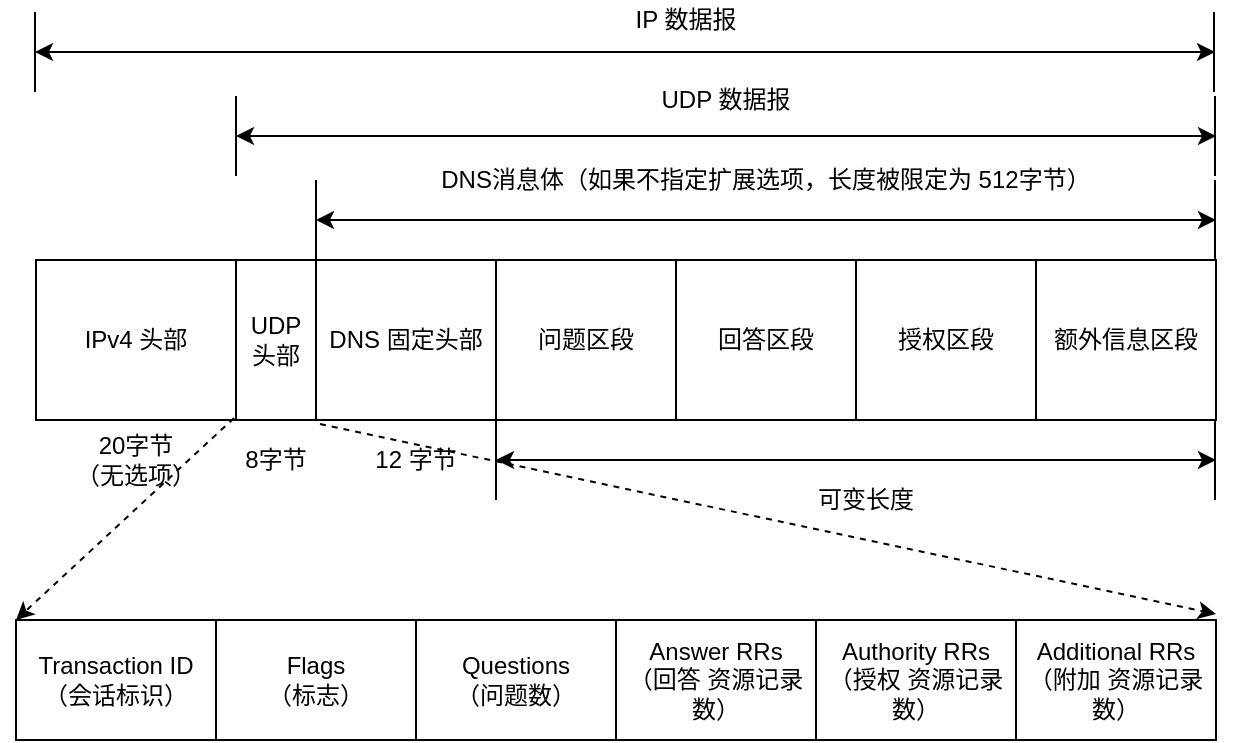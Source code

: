 <mxfile version="12.2.9" type="github" pages="1">
  <diagram id="WlpwBIbsUezFIb3I0WMP" name="Page-1">
    <mxGraphModel dx="1102" dy="533" grid="1" gridSize="10" guides="1" tooltips="1" connect="1" arrows="1" fold="1" page="1" pageScale="1" pageWidth="827" pageHeight="1169" math="0" shadow="0">
      <root>
        <mxCell id="0"/>
        <mxCell id="1" parent="0"/>
        <mxCell id="q1HZqBqBd3Bs0f9Zx4c5-1" value="IPv4 头部" style="rounded=0;whiteSpace=wrap;html=1;" vertex="1" parent="1">
          <mxGeometry x="70" y="160" width="100" height="80" as="geometry"/>
        </mxCell>
        <mxCell id="q1HZqBqBd3Bs0f9Zx4c5-2" value="UDP 头部" style="rounded=0;whiteSpace=wrap;html=1;" vertex="1" parent="1">
          <mxGeometry x="170" y="160" width="40" height="80" as="geometry"/>
        </mxCell>
        <mxCell id="q1HZqBqBd3Bs0f9Zx4c5-3" value="DNS 固定头部" style="rounded=0;whiteSpace=wrap;html=1;" vertex="1" parent="1">
          <mxGeometry x="210" y="160" width="90" height="80" as="geometry"/>
        </mxCell>
        <mxCell id="q1HZqBqBd3Bs0f9Zx4c5-4" value="20字节&lt;br&gt;（无选项）" style="text;html=1;strokeColor=none;fillColor=none;align=center;verticalAlign=middle;whiteSpace=wrap;rounded=0;" vertex="1" parent="1">
          <mxGeometry x="70" y="250" width="100" height="20" as="geometry"/>
        </mxCell>
        <mxCell id="q1HZqBqBd3Bs0f9Zx4c5-5" value="8字节" style="text;html=1;strokeColor=none;fillColor=none;align=center;verticalAlign=middle;whiteSpace=wrap;rounded=0;" vertex="1" parent="1">
          <mxGeometry x="140" y="250" width="100" height="20" as="geometry"/>
        </mxCell>
        <mxCell id="q1HZqBqBd3Bs0f9Zx4c5-6" value="12 字节" style="text;html=1;strokeColor=none;fillColor=none;align=center;verticalAlign=middle;whiteSpace=wrap;rounded=0;" vertex="1" parent="1">
          <mxGeometry x="210" y="250" width="100" height="20" as="geometry"/>
        </mxCell>
        <mxCell id="q1HZqBqBd3Bs0f9Zx4c5-7" value="问题区段" style="rounded=0;whiteSpace=wrap;html=1;" vertex="1" parent="1">
          <mxGeometry x="300" y="160" width="90" height="80" as="geometry"/>
        </mxCell>
        <mxCell id="q1HZqBqBd3Bs0f9Zx4c5-8" value="回答区段" style="rounded=0;whiteSpace=wrap;html=1;" vertex="1" parent="1">
          <mxGeometry x="390" y="160" width="90" height="80" as="geometry"/>
        </mxCell>
        <mxCell id="q1HZqBqBd3Bs0f9Zx4c5-9" value="授权区段" style="rounded=0;whiteSpace=wrap;html=1;" vertex="1" parent="1">
          <mxGeometry x="480" y="160" width="90" height="80" as="geometry"/>
        </mxCell>
        <mxCell id="q1HZqBqBd3Bs0f9Zx4c5-10" value="额外信息区段" style="rounded=0;whiteSpace=wrap;html=1;" vertex="1" parent="1">
          <mxGeometry x="570" y="160" width="90" height="80" as="geometry"/>
        </mxCell>
        <mxCell id="q1HZqBqBd3Bs0f9Zx4c5-11" value="" style="endArrow=none;html=1;" edge="1" parent="1">
          <mxGeometry width="50" height="50" relative="1" as="geometry">
            <mxPoint x="300" y="280" as="sourcePoint"/>
            <mxPoint x="300" y="240" as="targetPoint"/>
          </mxGeometry>
        </mxCell>
        <mxCell id="q1HZqBqBd3Bs0f9Zx4c5-12" value="" style="endArrow=classic;startArrow=classic;html=1;" edge="1" parent="1">
          <mxGeometry width="50" height="50" relative="1" as="geometry">
            <mxPoint x="300" y="260" as="sourcePoint"/>
            <mxPoint x="660" y="260" as="targetPoint"/>
          </mxGeometry>
        </mxCell>
        <mxCell id="q1HZqBqBd3Bs0f9Zx4c5-13" value="" style="endArrow=none;html=1;" edge="1" parent="1">
          <mxGeometry width="50" height="50" relative="1" as="geometry">
            <mxPoint x="659.5" y="280" as="sourcePoint"/>
            <mxPoint x="659.5" y="240" as="targetPoint"/>
          </mxGeometry>
        </mxCell>
        <mxCell id="q1HZqBqBd3Bs0f9Zx4c5-15" value="可变长度" style="text;html=1;strokeColor=none;fillColor=none;align=center;verticalAlign=middle;whiteSpace=wrap;rounded=0;" vertex="1" parent="1">
          <mxGeometry x="460" y="270" width="50" height="20" as="geometry"/>
        </mxCell>
        <mxCell id="q1HZqBqBd3Bs0f9Zx4c5-16" value="" style="endArrow=none;html=1;" edge="1" parent="1">
          <mxGeometry width="50" height="50" relative="1" as="geometry">
            <mxPoint x="210" y="160" as="sourcePoint"/>
            <mxPoint x="210" y="120" as="targetPoint"/>
          </mxGeometry>
        </mxCell>
        <mxCell id="q1HZqBqBd3Bs0f9Zx4c5-17" value="" style="endArrow=classic;startArrow=classic;html=1;" edge="1" parent="1">
          <mxGeometry width="50" height="50" relative="1" as="geometry">
            <mxPoint x="210" y="140" as="sourcePoint"/>
            <mxPoint x="660" y="140" as="targetPoint"/>
          </mxGeometry>
        </mxCell>
        <mxCell id="q1HZqBqBd3Bs0f9Zx4c5-18" value="" style="endArrow=none;html=1;" edge="1" parent="1">
          <mxGeometry width="50" height="50" relative="1" as="geometry">
            <mxPoint x="659.5" y="160" as="sourcePoint"/>
            <mxPoint x="659.5" y="120" as="targetPoint"/>
          </mxGeometry>
        </mxCell>
        <mxCell id="q1HZqBqBd3Bs0f9Zx4c5-19" value="DNS消息体（如果不指定扩展选项，长度被限定为 512字节）" style="text;html=1;strokeColor=none;fillColor=none;align=center;verticalAlign=middle;whiteSpace=wrap;rounded=0;" vertex="1" parent="1">
          <mxGeometry x="260" y="110" width="350" height="20" as="geometry"/>
        </mxCell>
        <mxCell id="q1HZqBqBd3Bs0f9Zx4c5-20" value="" style="endArrow=none;html=1;" edge="1" parent="1">
          <mxGeometry width="50" height="50" relative="1" as="geometry">
            <mxPoint x="170" y="118" as="sourcePoint"/>
            <mxPoint x="170" y="78" as="targetPoint"/>
          </mxGeometry>
        </mxCell>
        <mxCell id="q1HZqBqBd3Bs0f9Zx4c5-21" value="" style="endArrow=classic;startArrow=classic;html=1;" edge="1" parent="1">
          <mxGeometry width="50" height="50" relative="1" as="geometry">
            <mxPoint x="170" y="98" as="sourcePoint"/>
            <mxPoint x="660" y="98" as="targetPoint"/>
          </mxGeometry>
        </mxCell>
        <mxCell id="q1HZqBqBd3Bs0f9Zx4c5-22" value="" style="endArrow=none;html=1;" edge="1" parent="1">
          <mxGeometry width="50" height="50" relative="1" as="geometry">
            <mxPoint x="659.5" y="118" as="sourcePoint"/>
            <mxPoint x="659.5" y="78" as="targetPoint"/>
          </mxGeometry>
        </mxCell>
        <mxCell id="q1HZqBqBd3Bs0f9Zx4c5-23" value="UDP 数据报" style="text;html=1;strokeColor=none;fillColor=none;align=center;verticalAlign=middle;whiteSpace=wrap;rounded=0;" vertex="1" parent="1">
          <mxGeometry x="380" y="70" width="70" height="20" as="geometry"/>
        </mxCell>
        <mxCell id="q1HZqBqBd3Bs0f9Zx4c5-24" value="" style="endArrow=none;html=1;" edge="1" parent="1">
          <mxGeometry width="50" height="50" relative="1" as="geometry">
            <mxPoint x="69.5" y="76" as="sourcePoint"/>
            <mxPoint x="69.5" y="36" as="targetPoint"/>
          </mxGeometry>
        </mxCell>
        <mxCell id="q1HZqBqBd3Bs0f9Zx4c5-25" value="" style="endArrow=classic;startArrow=classic;html=1;" edge="1" parent="1">
          <mxGeometry width="50" height="50" relative="1" as="geometry">
            <mxPoint x="69.5" y="56" as="sourcePoint"/>
            <mxPoint x="659.5" y="56" as="targetPoint"/>
          </mxGeometry>
        </mxCell>
        <mxCell id="q1HZqBqBd3Bs0f9Zx4c5-26" value="" style="endArrow=none;html=1;" edge="1" parent="1">
          <mxGeometry width="50" height="50" relative="1" as="geometry">
            <mxPoint x="659" y="76" as="sourcePoint"/>
            <mxPoint x="659" y="36" as="targetPoint"/>
          </mxGeometry>
        </mxCell>
        <mxCell id="q1HZqBqBd3Bs0f9Zx4c5-27" value="IP 数据报" style="text;html=1;strokeColor=none;fillColor=none;align=center;verticalAlign=middle;whiteSpace=wrap;rounded=0;" vertex="1" parent="1">
          <mxGeometry x="360" y="30" width="70" height="20" as="geometry"/>
        </mxCell>
        <mxCell id="q1HZqBqBd3Bs0f9Zx4c5-34" value="" style="group" vertex="1" connectable="0" parent="1">
          <mxGeometry x="60" y="340" width="600" height="60" as="geometry"/>
        </mxCell>
        <mxCell id="q1HZqBqBd3Bs0f9Zx4c5-28" value="Transaction ID&lt;br&gt;（会话标识）" style="rounded=0;whiteSpace=wrap;html=1;" vertex="1" parent="q1HZqBqBd3Bs0f9Zx4c5-34">
          <mxGeometry width="100" height="60" as="geometry"/>
        </mxCell>
        <mxCell id="q1HZqBqBd3Bs0f9Zx4c5-29" value="Flags&lt;br&gt;（标志）" style="rounded=0;whiteSpace=wrap;html=1;" vertex="1" parent="q1HZqBqBd3Bs0f9Zx4c5-34">
          <mxGeometry x="100" width="100" height="60" as="geometry"/>
        </mxCell>
        <mxCell id="q1HZqBqBd3Bs0f9Zx4c5-30" value="Questions&lt;br&gt;（问题数）" style="rounded=0;whiteSpace=wrap;html=1;" vertex="1" parent="q1HZqBqBd3Bs0f9Zx4c5-34">
          <mxGeometry x="200" width="100" height="60" as="geometry"/>
        </mxCell>
        <mxCell id="q1HZqBqBd3Bs0f9Zx4c5-31" value="Answer RRs&lt;br&gt;（回答 资源记录数）" style="rounded=0;whiteSpace=wrap;html=1;" vertex="1" parent="q1HZqBqBd3Bs0f9Zx4c5-34">
          <mxGeometry x="300" width="100" height="60" as="geometry"/>
        </mxCell>
        <mxCell id="q1HZqBqBd3Bs0f9Zx4c5-32" value="Authority RRs&lt;br&gt;（授权 资源记录数）" style="rounded=0;whiteSpace=wrap;html=1;" vertex="1" parent="q1HZqBqBd3Bs0f9Zx4c5-34">
          <mxGeometry x="400" width="100" height="60" as="geometry"/>
        </mxCell>
        <mxCell id="q1HZqBqBd3Bs0f9Zx4c5-33" value="Additional RRs&lt;br&gt;（附加 资源记录数）" style="rounded=0;whiteSpace=wrap;html=1;" vertex="1" parent="q1HZqBqBd3Bs0f9Zx4c5-34">
          <mxGeometry x="500" width="100" height="60" as="geometry"/>
        </mxCell>
        <mxCell id="q1HZqBqBd3Bs0f9Zx4c5-35" value="" style="endArrow=classic;html=1;exitX=-0.025;exitY=0.988;exitDx=0;exitDy=0;exitPerimeter=0;entryX=0;entryY=0;entryDx=0;entryDy=0;entryPerimeter=0;dashed=1;" edge="1" parent="1" source="q1HZqBqBd3Bs0f9Zx4c5-2" target="q1HZqBqBd3Bs0f9Zx4c5-28">
          <mxGeometry width="50" height="50" relative="1" as="geometry">
            <mxPoint x="90" y="330" as="sourcePoint"/>
            <mxPoint x="140" y="280" as="targetPoint"/>
          </mxGeometry>
        </mxCell>
        <mxCell id="q1HZqBqBd3Bs0f9Zx4c5-37" value="" style="endArrow=classic;html=1;exitX=0.022;exitY=1.025;exitDx=0;exitDy=0;exitPerimeter=0;entryX=1;entryY=-0.05;entryDx=0;entryDy=0;entryPerimeter=0;dashed=1;" edge="1" parent="1" source="q1HZqBqBd3Bs0f9Zx4c5-3" target="q1HZqBqBd3Bs0f9Zx4c5-33">
          <mxGeometry width="50" height="50" relative="1" as="geometry">
            <mxPoint x="250" y="340" as="sourcePoint"/>
            <mxPoint x="300" y="290" as="targetPoint"/>
          </mxGeometry>
        </mxCell>
      </root>
    </mxGraphModel>
  </diagram>
</mxfile>
